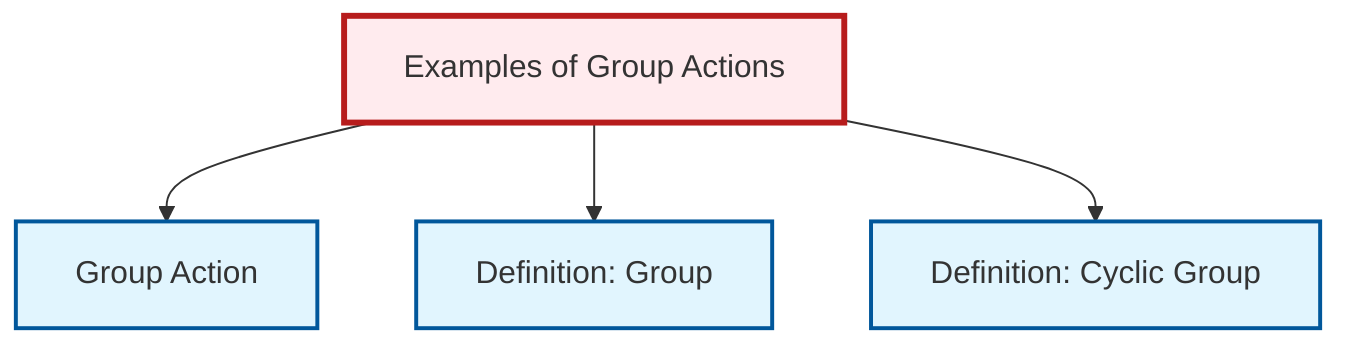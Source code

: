 graph TD
    classDef definition fill:#e1f5fe,stroke:#01579b,stroke-width:2px
    classDef theorem fill:#f3e5f5,stroke:#4a148c,stroke-width:2px
    classDef axiom fill:#fff3e0,stroke:#e65100,stroke-width:2px
    classDef example fill:#e8f5e9,stroke:#1b5e20,stroke-width:2px
    classDef current fill:#ffebee,stroke:#b71c1c,stroke-width:3px
    def-group["Definition: Group"]:::definition
    def-group-action["Group Action"]:::definition
    def-cyclic-group["Definition: Cyclic Group"]:::definition
    ex-group-action-examples["Examples of Group Actions"]:::example
    ex-group-action-examples --> def-group-action
    ex-group-action-examples --> def-group
    ex-group-action-examples --> def-cyclic-group
    class ex-group-action-examples current